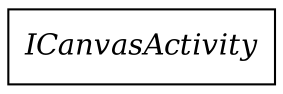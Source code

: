 strict digraph interface_diagram {
  rankdir=LR;
  ICanvasActivity[
    label="ICanvasActivity",
    URL="ICanvasActivity.html",
    tooltip="org.lamsfoundation.lams.authoring.cv.ICanvasActivity",
    fontname="Times-Italic",
    shape="record"
  ];
}

